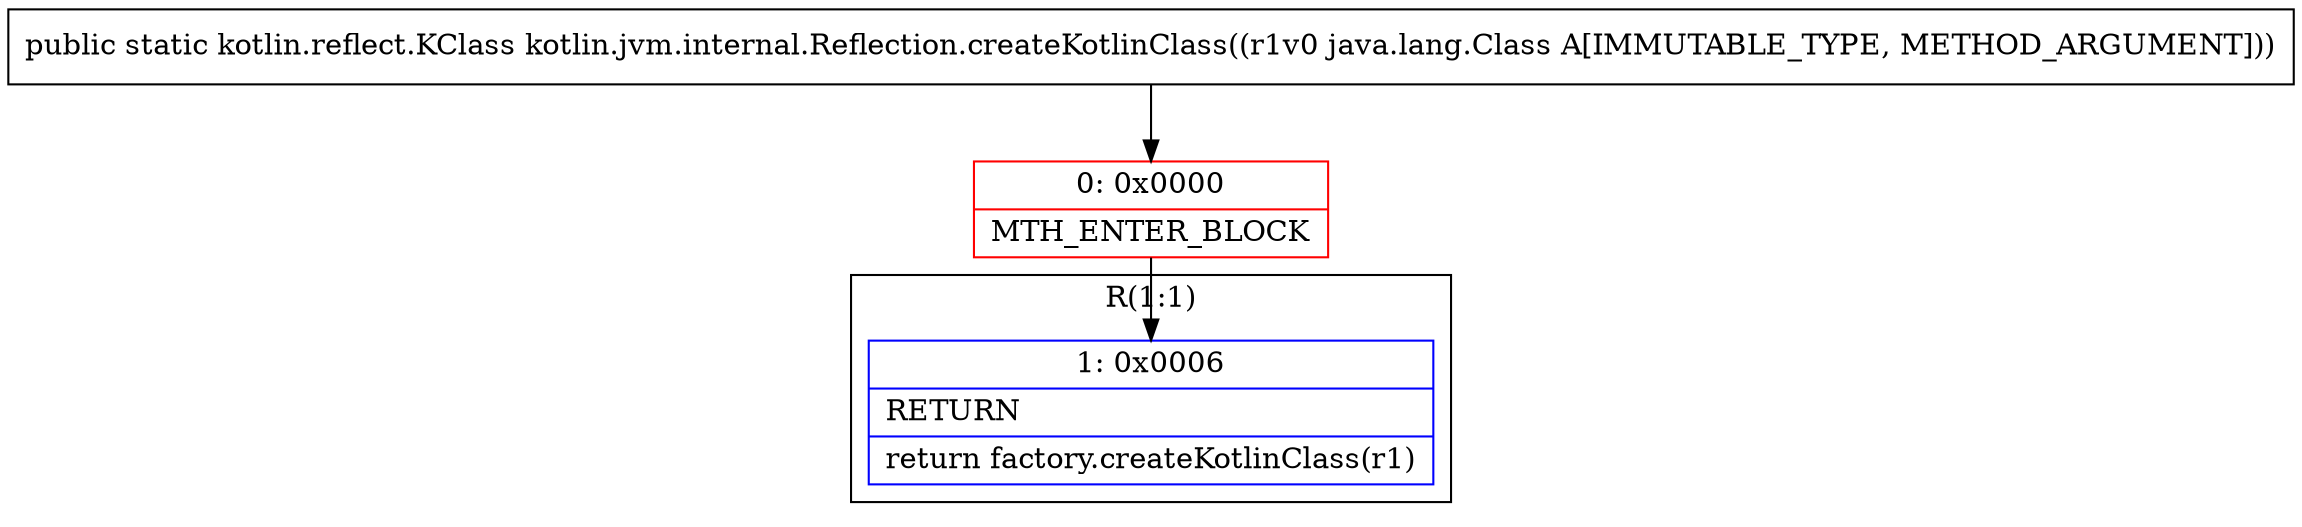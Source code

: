 digraph "CFG forkotlin.jvm.internal.Reflection.createKotlinClass(Ljava\/lang\/Class;)Lkotlin\/reflect\/KClass;" {
subgraph cluster_Region_210979987 {
label = "R(1:1)";
node [shape=record,color=blue];
Node_1 [shape=record,label="{1\:\ 0x0006|RETURN\l|return factory.createKotlinClass(r1)\l}"];
}
Node_0 [shape=record,color=red,label="{0\:\ 0x0000|MTH_ENTER_BLOCK\l}"];
MethodNode[shape=record,label="{public static kotlin.reflect.KClass kotlin.jvm.internal.Reflection.createKotlinClass((r1v0 java.lang.Class A[IMMUTABLE_TYPE, METHOD_ARGUMENT])) }"];
MethodNode -> Node_0;
Node_0 -> Node_1;
}

